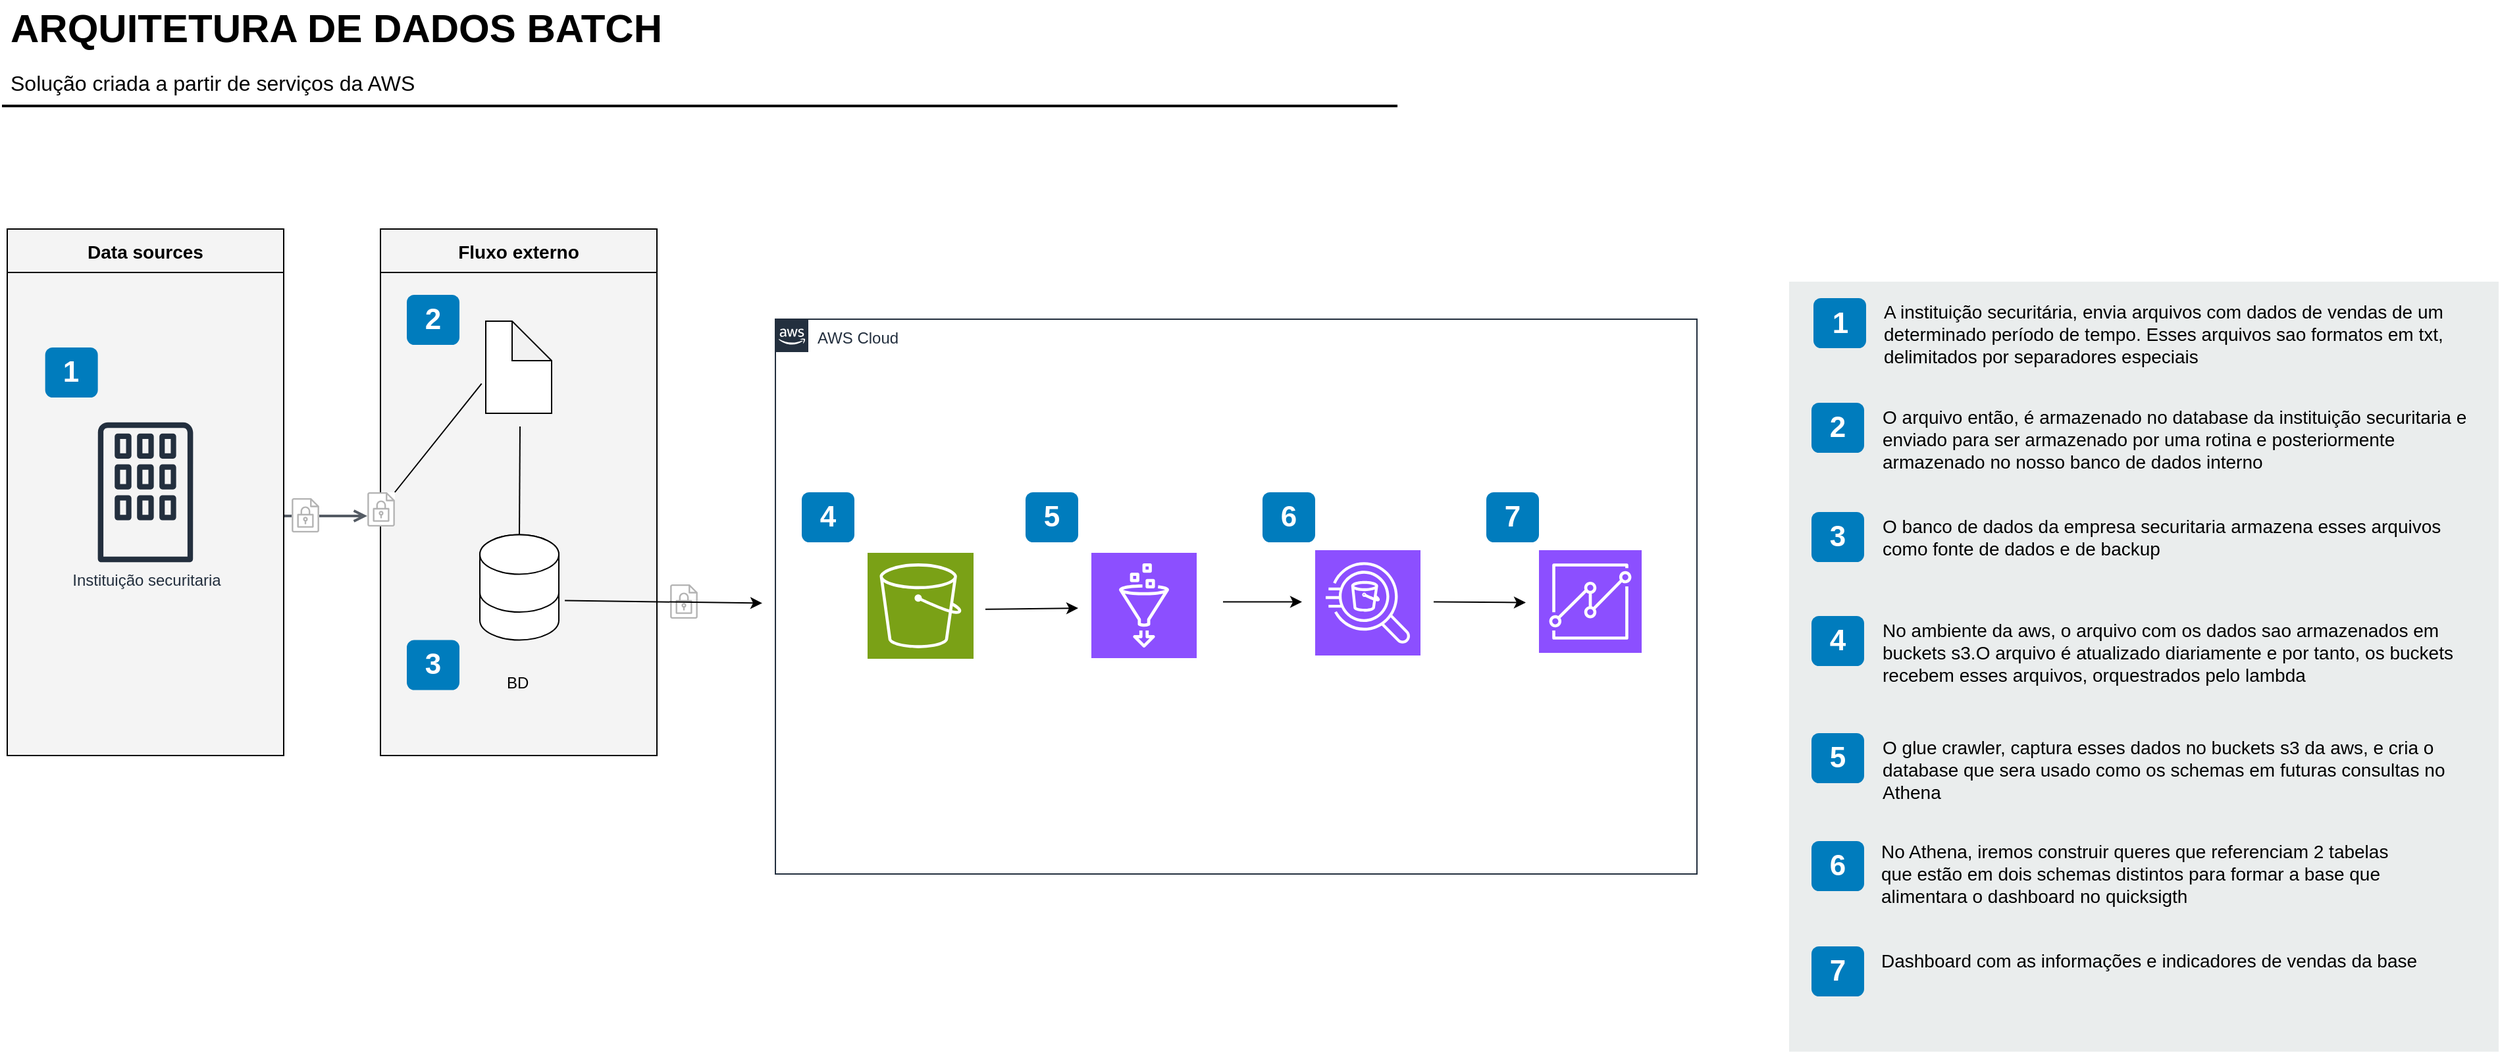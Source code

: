 <mxfile version="24.8.4">
  <diagram id="Ht1M8jgEwFfnCIfOTk4-" name="Page-1">
    <mxGraphModel dx="1706" dy="794" grid="1" gridSize="10" guides="1" tooltips="1" connect="1" arrows="1" fold="1" page="1" pageScale="1" pageWidth="827" pageHeight="1169" math="0" shadow="0">
      <root>
        <mxCell id="0" />
        <mxCell id="1" parent="0" />
        <mxCell id="jZVaUwOg5UY3L9NAnvdq-71" value="AWS Cloud" style="points=[[0,0],[0.25,0],[0.5,0],[0.75,0],[1,0],[1,0.25],[1,0.5],[1,0.75],[1,1],[0.75,1],[0.5,1],[0.25,1],[0,1],[0,0.75],[0,0.5],[0,0.25]];outlineConnect=0;gradientColor=none;html=1;whiteSpace=wrap;fontSize=12;fontStyle=0;shape=mxgraph.aws4.group;grIcon=mxgraph.aws4.group_aws_cloud_alt;strokeColor=#232F3E;fillColor=none;verticalAlign=top;align=left;spacingLeft=30;fontColor=#232F3E;dashed=0;labelBackgroundColor=none;container=1;pointerEvents=0;collapsible=0;recursiveResize=0;" parent="1" vertex="1">
          <mxGeometry x="620" y="268.5" width="700" height="421.5" as="geometry" />
        </mxCell>
        <mxCell id="0jcZSLdH4IxmgEuYCZ73-17" value="" style="sketch=0;points=[[0,0,0],[0.25,0,0],[0.5,0,0],[0.75,0,0],[1,0,0],[0,1,0],[0.25,1,0],[0.5,1,0],[0.75,1,0],[1,1,0],[0,0.25,0],[0,0.5,0],[0,0.75,0],[1,0.25,0],[1,0.5,0],[1,0.75,0]];outlineConnect=0;fontColor=#232F3E;fillColor=#8C4FFF;strokeColor=#ffffff;dashed=0;verticalLabelPosition=bottom;verticalAlign=top;align=center;html=1;fontSize=12;fontStyle=0;aspect=fixed;shape=mxgraph.aws4.resourceIcon;resIcon=mxgraph.aws4.glue;" vertex="1" parent="jZVaUwOg5UY3L9NAnvdq-71">
          <mxGeometry x="240" y="177.5" width="80" height="80" as="geometry" />
        </mxCell>
        <mxCell id="0jcZSLdH4IxmgEuYCZ73-18" value="" style="sketch=0;points=[[0,0,0],[0.25,0,0],[0.5,0,0],[0.75,0,0],[1,0,0],[0,1,0],[0.25,1,0],[0.5,1,0],[0.75,1,0],[1,1,0],[0,0.25,0],[0,0.5,0],[0,0.75,0],[1,0.25,0],[1,0.5,0],[1,0.75,0]];outlineConnect=0;fontColor=#232F3E;fillColor=#7AA116;strokeColor=#ffffff;dashed=0;verticalLabelPosition=bottom;verticalAlign=top;align=center;html=1;fontSize=12;fontStyle=0;aspect=fixed;shape=mxgraph.aws4.resourceIcon;resIcon=mxgraph.aws4.s3;" vertex="1" parent="jZVaUwOg5UY3L9NAnvdq-71">
          <mxGeometry x="70" y="177.5" width="80.5" height="80.5" as="geometry" />
        </mxCell>
        <mxCell id="0jcZSLdH4IxmgEuYCZ73-22" value="4" style="rounded=1;whiteSpace=wrap;html=1;fillColor=#007CBD;strokeColor=none;fontColor=#FFFFFF;fontStyle=1;fontSize=22;labelBackgroundColor=none;" vertex="1" parent="jZVaUwOg5UY3L9NAnvdq-71">
          <mxGeometry x="20" y="131.5" width="40" height="38" as="geometry" />
        </mxCell>
        <mxCell id="0jcZSLdH4IxmgEuYCZ73-23" value="5" style="rounded=1;whiteSpace=wrap;html=1;fillColor=#007CBD;strokeColor=none;fontColor=#FFFFFF;fontStyle=1;fontSize=22;labelBackgroundColor=none;" vertex="1" parent="jZVaUwOg5UY3L9NAnvdq-71">
          <mxGeometry x="190" y="131.5" width="40" height="38" as="geometry" />
        </mxCell>
        <mxCell id="0jcZSLdH4IxmgEuYCZ73-24" value="" style="endArrow=classic;html=1;rounded=0;" edge="1" parent="jZVaUwOg5UY3L9NAnvdq-71">
          <mxGeometry width="50" height="50" relative="1" as="geometry">
            <mxPoint x="159.5" y="220.41" as="sourcePoint" />
            <mxPoint x="230" y="219.5" as="targetPoint" />
            <Array as="points" />
          </mxGeometry>
        </mxCell>
        <mxCell id="0jcZSLdH4IxmgEuYCZ73-25" value="" style="sketch=0;points=[[0,0,0],[0.25,0,0],[0.5,0,0],[0.75,0,0],[1,0,0],[0,1,0],[0.25,1,0],[0.5,1,0],[0.75,1,0],[1,1,0],[0,0.25,0],[0,0.5,0],[0,0.75,0],[1,0.25,0],[1,0.5,0],[1,0.75,0]];outlineConnect=0;fontColor=#232F3E;fillColor=#8C4FFF;strokeColor=#ffffff;dashed=0;verticalLabelPosition=bottom;verticalAlign=top;align=center;html=1;fontSize=12;fontStyle=0;aspect=fixed;shape=mxgraph.aws4.resourceIcon;resIcon=mxgraph.aws4.athena;" vertex="1" parent="jZVaUwOg5UY3L9NAnvdq-71">
          <mxGeometry x="410" y="175.5" width="80" height="80" as="geometry" />
        </mxCell>
        <mxCell id="0jcZSLdH4IxmgEuYCZ73-26" value="6" style="rounded=1;whiteSpace=wrap;html=1;fillColor=#007CBD;strokeColor=none;fontColor=#FFFFFF;fontStyle=1;fontSize=22;labelBackgroundColor=none;" vertex="1" parent="jZVaUwOg5UY3L9NAnvdq-71">
          <mxGeometry x="370" y="131.5" width="40" height="38" as="geometry" />
        </mxCell>
        <mxCell id="0jcZSLdH4IxmgEuYCZ73-30" value="" style="endArrow=classic;html=1;rounded=0;" edge="1" parent="jZVaUwOg5UY3L9NAnvdq-71">
          <mxGeometry width="50" height="50" relative="1" as="geometry">
            <mxPoint x="340" y="214.79" as="sourcePoint" />
            <mxPoint x="400" y="214.79" as="targetPoint" />
            <Array as="points">
              <mxPoint x="360" y="214.79" />
            </Array>
          </mxGeometry>
        </mxCell>
        <mxCell id="0jcZSLdH4IxmgEuYCZ73-31" value="" style="sketch=0;points=[[0,0,0],[0.25,0,0],[0.5,0,0],[0.75,0,0],[1,0,0],[0,1,0],[0.25,1,0],[0.5,1,0],[0.75,1,0],[1,1,0],[0,0.25,0],[0,0.5,0],[0,0.75,0],[1,0.25,0],[1,0.5,0],[1,0.75,0]];outlineConnect=0;fontColor=#232F3E;fillColor=#8C4FFF;strokeColor=#ffffff;dashed=0;verticalLabelPosition=bottom;verticalAlign=top;align=center;html=1;fontSize=12;fontStyle=0;aspect=fixed;shape=mxgraph.aws4.resourceIcon;resIcon=mxgraph.aws4.quicksight;" vertex="1" parent="jZVaUwOg5UY3L9NAnvdq-71">
          <mxGeometry x="580" y="175.5" width="78" height="78" as="geometry" />
        </mxCell>
        <mxCell id="0jcZSLdH4IxmgEuYCZ73-32" value="" style="endArrow=classic;html=1;rounded=0;entryX=0;entryY=0.5;entryDx=0;entryDy=0;entryPerimeter=0;" edge="1" parent="jZVaUwOg5UY3L9NAnvdq-71">
          <mxGeometry width="50" height="50" relative="1" as="geometry">
            <mxPoint x="500" y="214.79" as="sourcePoint" />
            <mxPoint x="570" y="215.29" as="targetPoint" />
            <Array as="points" />
          </mxGeometry>
        </mxCell>
        <mxCell id="0jcZSLdH4IxmgEuYCZ73-33" value="7" style="rounded=1;whiteSpace=wrap;html=1;fillColor=#007CBD;strokeColor=none;fontColor=#FFFFFF;fontStyle=1;fontSize=22;labelBackgroundColor=none;" vertex="1" parent="jZVaUwOg5UY3L9NAnvdq-71">
          <mxGeometry x="540" y="131.5" width="40" height="38" as="geometry" />
        </mxCell>
        <mxCell id="jZVaUwOg5UY3L9NAnvdq-110" style="edgeStyle=elbowEdgeStyle;rounded=0;orthogonalLoop=1;jettySize=auto;html=1;endArrow=open;endFill=0;strokeColor=#545B64;strokeWidth=2;fontSize=14;" parent="1" edge="1">
          <mxGeometry relative="1" as="geometry">
            <mxPoint x="240" y="418" as="sourcePoint" />
            <mxPoint x="310" y="418" as="targetPoint" />
          </mxGeometry>
        </mxCell>
        <mxCell id="-QjtrjUzRDEMRZ5MF8oH-46" value="" style="rounded=0;whiteSpace=wrap;html=1;fillColor=#EAEDED;fontSize=22;fontColor=#FFFFFF;strokeColor=none;labelBackgroundColor=none;" parent="1" vertex="1">
          <mxGeometry x="1390" y="240" width="539" height="585" as="geometry" />
        </mxCell>
        <mxCell id="-QjtrjUzRDEMRZ5MF8oH-36" value="1" style="rounded=1;whiteSpace=wrap;html=1;fillColor=#007CBD;strokeColor=none;fontColor=#FFFFFF;fontStyle=1;fontSize=22;labelBackgroundColor=none;" parent="1" vertex="1">
          <mxGeometry x="1408.5" y="252.5" width="40" height="38" as="geometry" />
        </mxCell>
        <mxCell id="-QjtrjUzRDEMRZ5MF8oH-37" value="2" style="rounded=1;whiteSpace=wrap;html=1;fillColor=#007CBD;strokeColor=none;fontColor=#FFFFFF;fontStyle=1;fontSize=22;labelBackgroundColor=none;" parent="1" vertex="1">
          <mxGeometry x="1407" y="332" width="40" height="38" as="geometry" />
        </mxCell>
        <mxCell id="-QjtrjUzRDEMRZ5MF8oH-38" value="3" style="rounded=1;whiteSpace=wrap;html=1;fillColor=#007CBD;strokeColor=none;fontColor=#FFFFFF;fontStyle=1;fontSize=22;labelBackgroundColor=none;" parent="1" vertex="1">
          <mxGeometry x="1407" y="415" width="40" height="38" as="geometry" />
        </mxCell>
        <mxCell id="-QjtrjUzRDEMRZ5MF8oH-39" value="4" style="rounded=1;whiteSpace=wrap;html=1;fillColor=#007CBD;strokeColor=none;fontColor=#FFFFFF;fontStyle=1;fontSize=22;labelBackgroundColor=none;" parent="1" vertex="1">
          <mxGeometry x="1407" y="494" width="40" height="38" as="geometry" />
        </mxCell>
        <mxCell id="-QjtrjUzRDEMRZ5MF8oH-40" value="5" style="rounded=1;whiteSpace=wrap;html=1;fillColor=#007CBD;strokeColor=none;fontColor=#FFFFFF;fontStyle=1;fontSize=22;labelBackgroundColor=none;" parent="1" vertex="1">
          <mxGeometry x="1407" y="583" width="40" height="38" as="geometry" />
        </mxCell>
        <mxCell id="-QjtrjUzRDEMRZ5MF8oH-41" value="6" style="rounded=1;whiteSpace=wrap;html=1;fillColor=#007CBD;strokeColor=none;fontColor=#FFFFFF;fontStyle=1;fontSize=22;labelBackgroundColor=none;" parent="1" vertex="1">
          <mxGeometry x="1407" y="665" width="40" height="38" as="geometry" />
        </mxCell>
        <mxCell id="-QjtrjUzRDEMRZ5MF8oH-42" value="7" style="rounded=1;whiteSpace=wrap;html=1;fillColor=#007CBD;strokeColor=none;fontColor=#FFFFFF;fontStyle=1;fontSize=22;labelBackgroundColor=none;" parent="1" vertex="1">
          <mxGeometry x="1407" y="745" width="40" height="38" as="geometry" />
        </mxCell>
        <mxCell id="-QjtrjUzRDEMRZ5MF8oH-47" value="ARQUITETURA DE DADOS BATCH" style="text;html=1;resizable=0;points=[];autosize=1;align=left;verticalAlign=top;spacingTop=-4;fontSize=30;fontStyle=1;labelBackgroundColor=none;" parent="1" vertex="1">
          <mxGeometry x="36.5" y="26.5" width="510" height="40" as="geometry" />
        </mxCell>
        <mxCell id="-QjtrjUzRDEMRZ5MF8oH-48" value="Solução criada a partir de serviços da AWS" style="text;html=1;resizable=0;points=[];autosize=1;align=left;verticalAlign=top;spacingTop=-4;fontSize=16;labelBackgroundColor=none;" parent="1" vertex="1">
          <mxGeometry x="36.5" y="76.5" width="330" height="30" as="geometry" />
        </mxCell>
        <mxCell id="SCVMTBWpLvtzJIhz15lM-1" value="" style="line;strokeWidth=2;html=1;fontSize=14;labelBackgroundColor=none;" parent="1" vertex="1">
          <mxGeometry x="32.5" y="101.5" width="1060" height="10" as="geometry" />
        </mxCell>
        <mxCell id="SCVMTBWpLvtzJIhz15lM-6" value="A instituição securitária, envia arquivos com dados de vendas de um determinado período de tempo. Esses arquivos sao formatos em txt, delimitados por separadores especiais" style="text;html=1;align=left;verticalAlign=top;spacingTop=-4;fontSize=14;labelBackgroundColor=none;whiteSpace=wrap;" parent="1" vertex="1">
          <mxGeometry x="1460" y="252" width="449" height="118" as="geometry" />
        </mxCell>
        <mxCell id="SCVMTBWpLvtzJIhz15lM-7" value="&lt;span&gt;O arquivo então, é armazenado no database da instituição&amp;nbsp;&lt;/span&gt;securitaria e enviado para ser armazenado por uma rotina e posteriormente armazenado no nosso banco de dados interno" style="text;html=1;align=left;verticalAlign=top;spacingTop=-4;fontSize=14;labelBackgroundColor=none;whiteSpace=wrap;" parent="1" vertex="1">
          <mxGeometry x="1459" y="332" width="450" height="115" as="geometry" />
        </mxCell>
        <mxCell id="SCVMTBWpLvtzJIhz15lM-9" value="O banco de dados da empresa securitaria armazena esses arquivos como fonte de dados e de backup" style="text;html=1;align=left;verticalAlign=top;spacingTop=-4;fontSize=14;labelBackgroundColor=none;whiteSpace=wrap;" parent="1" vertex="1">
          <mxGeometry x="1459" y="415" width="450" height="117" as="geometry" />
        </mxCell>
        <mxCell id="SCVMTBWpLvtzJIhz15lM-10" value="&lt;span&gt;No ambiente da aws, o arquivo com os dados sao armazenados em buckets s3.O arquivo é atualizado diariamente e por&amp;nbsp;&lt;/span&gt;tanto, os buckets recebem esses arquivos, orquestrados pelo lambda&lt;br&gt;&lt;div&gt;&lt;br&gt;&lt;/div&gt;" style="text;html=1;align=left;verticalAlign=top;spacingTop=-4;fontSize=14;labelBackgroundColor=none;whiteSpace=wrap;" parent="1" vertex="1">
          <mxGeometry x="1459" y="494" width="450" height="121" as="geometry" />
        </mxCell>
        <mxCell id="SCVMTBWpLvtzJIhz15lM-11" value="O glue crawler, captura esses dados no buckets s3 da aws, e cria o database que sera usado como os schemas em futuras consultas no Athena&amp;nbsp;" style="text;html=1;align=left;verticalAlign=top;spacingTop=-4;fontSize=14;labelBackgroundColor=none;whiteSpace=wrap;" parent="1" vertex="1">
          <mxGeometry x="1459" y="583" width="449" height="114" as="geometry" />
        </mxCell>
        <mxCell id="SCVMTBWpLvtzJIhz15lM-12" value="&lt;span&gt;No Athena, iremos construir queres que referenciam 2 tabelas que&amp;nbsp;&lt;/span&gt;estão em dois schemas distintos para formar a base que alimentara o dashboard no quicksigth" style="text;html=1;align=left;verticalAlign=top;spacingTop=-4;fontSize=14;labelBackgroundColor=none;whiteSpace=wrap;" parent="1" vertex="1">
          <mxGeometry x="1458" y="662" width="450" height="118" as="geometry" />
        </mxCell>
        <mxCell id="SCVMTBWpLvtzJIhz15lM-13" value="&lt;span&gt;Dashboard com as informações e indicadores de vendas da base&lt;/span&gt;" style="text;html=1;align=left;verticalAlign=top;spacingTop=-4;fontSize=14;labelBackgroundColor=none;whiteSpace=wrap;" parent="1" vertex="1">
          <mxGeometry x="1458" y="745" width="449" height="55" as="geometry" />
        </mxCell>
        <mxCell id="jZVaUwOg5UY3L9NAnvdq-59" value="Data sources" style="swimlane;fontSize=14;align=center;swimlaneFillColor=#f4f4f4;fillColor=#f4f4f4;startSize=33;container=1;pointerEvents=0;collapsible=0;recursiveResize=0;" parent="1" vertex="1">
          <mxGeometry x="36.5" y="200" width="210" height="400" as="geometry" />
        </mxCell>
        <mxCell id="jZVaUwOg5UY3L9NAnvdq-61" value="Instituição securitaria&lt;div&gt;&lt;br&gt;&lt;/div&gt;" style="outlineConnect=0;fontColor=#232F3E;gradientColor=none;fillColor=#232F3E;strokeColor=none;dashed=0;verticalLabelPosition=bottom;verticalAlign=top;align=center;html=1;fontSize=12;fontStyle=0;aspect=fixed;pointerEvents=1;shape=mxgraph.aws4.corporate_data_center;labelBackgroundColor=none;" parent="jZVaUwOg5UY3L9NAnvdq-59" vertex="1">
          <mxGeometry x="68.82" y="146.75" width="72.36" height="106.5" as="geometry" />
        </mxCell>
        <mxCell id="0jcZSLdH4IxmgEuYCZ73-19" value="1" style="rounded=1;whiteSpace=wrap;html=1;fillColor=#007CBD;strokeColor=none;fontColor=#FFFFFF;fontStyle=1;fontSize=22;labelBackgroundColor=none;" vertex="1" parent="jZVaUwOg5UY3L9NAnvdq-59">
          <mxGeometry x="28.82" y="90" width="40" height="38" as="geometry" />
        </mxCell>
        <mxCell id="jZVaUwOg5UY3L9NAnvdq-173" value="" style="group" parent="1" vertex="1" connectable="0">
          <mxGeometry x="252.5" y="404.5" width="21" height="26" as="geometry" />
        </mxCell>
        <mxCell id="jZVaUwOg5UY3L9NAnvdq-174" value="" style="rounded=0;whiteSpace=wrap;html=1;labelBackgroundColor=#ffffff;fontSize=14;align=center;strokeColor=none;" parent="jZVaUwOg5UY3L9NAnvdq-173" vertex="1">
          <mxGeometry width="21" height="26" as="geometry" />
        </mxCell>
        <mxCell id="jZVaUwOg5UY3L9NAnvdq-175" value="" style="outlineConnect=0;fontColor=#232F3E;gradientColor=none;fillColor=#B3B3B3;strokeColor=none;dashed=0;verticalLabelPosition=bottom;verticalAlign=top;align=center;html=1;fontSize=12;fontStyle=0;aspect=fixed;pointerEvents=1;shape=mxgraph.aws4.encrypted_data;labelBackgroundColor=#ffffff;" parent="jZVaUwOg5UY3L9NAnvdq-173" vertex="1">
          <mxGeometry width="21" height="26" as="geometry" />
        </mxCell>
        <mxCell id="jZVaUwOg5UY3L9NAnvdq-182" value="" style="group" parent="1" vertex="1" connectable="0">
          <mxGeometry x="540" y="470" width="21" height="28" as="geometry" />
        </mxCell>
        <mxCell id="jZVaUwOg5UY3L9NAnvdq-183" value="" style="rounded=0;whiteSpace=wrap;html=1;labelBackgroundColor=#ffffff;fontSize=14;align=center;strokeColor=none;" parent="jZVaUwOg5UY3L9NAnvdq-182" vertex="1">
          <mxGeometry width="21" height="28" as="geometry" />
        </mxCell>
        <mxCell id="jZVaUwOg5UY3L9NAnvdq-184" value="" style="outlineConnect=0;fontColor=#232F3E;gradientColor=none;fillColor=#B3B3B3;strokeColor=none;dashed=0;verticalLabelPosition=bottom;verticalAlign=top;align=center;html=1;fontSize=12;fontStyle=0;aspect=fixed;pointerEvents=1;shape=mxgraph.aws4.encrypted_data;labelBackgroundColor=#ffffff;" parent="jZVaUwOg5UY3L9NAnvdq-182" vertex="1">
          <mxGeometry width="21" height="26" as="geometry" />
        </mxCell>
        <mxCell id="0jcZSLdH4IxmgEuYCZ73-1" value="Fluxo externo" style="swimlane;fontSize=14;align=center;swimlaneFillColor=#f4f4f4;fillColor=#f4f4f4;startSize=33;container=1;pointerEvents=0;collapsible=0;recursiveResize=0;" vertex="1" parent="1">
          <mxGeometry x="320" y="200" width="210" height="400" as="geometry" />
        </mxCell>
        <mxCell id="0jcZSLdH4IxmgEuYCZ73-4" value="" style="shape=cylinder3;whiteSpace=wrap;html=1;boundedLbl=1;backgroundOutline=1;size=15;" vertex="1" parent="0jcZSLdH4IxmgEuYCZ73-1">
          <mxGeometry x="75.5" y="232.25" width="60" height="80" as="geometry" />
        </mxCell>
        <mxCell id="0jcZSLdH4IxmgEuYCZ73-5" value="" style="shape=cylinder3;whiteSpace=wrap;html=1;boundedLbl=1;backgroundOutline=1;size=15;" vertex="1" parent="0jcZSLdH4IxmgEuYCZ73-1">
          <mxGeometry x="75.5" y="232.25" width="60" height="58.75" as="geometry" />
        </mxCell>
        <mxCell id="0jcZSLdH4IxmgEuYCZ73-6" value="BD&amp;nbsp;" style="text;html=1;align=center;verticalAlign=middle;whiteSpace=wrap;rounded=0;" vertex="1" parent="0jcZSLdH4IxmgEuYCZ73-1">
          <mxGeometry x="75.5" y="330" width="60" height="30" as="geometry" />
        </mxCell>
        <mxCell id="0jcZSLdH4IxmgEuYCZ73-8" value="" style="shape=note;whiteSpace=wrap;html=1;backgroundOutline=1;darkOpacity=0.05;" vertex="1" parent="0jcZSLdH4IxmgEuYCZ73-1">
          <mxGeometry x="80" y="70" width="50" height="70" as="geometry" />
        </mxCell>
        <mxCell id="0jcZSLdH4IxmgEuYCZ73-14" value="" style="endArrow=none;html=1;rounded=0;exitX=0.5;exitY=0;exitDx=0;exitDy=0;exitPerimeter=0;" edge="1" parent="0jcZSLdH4IxmgEuYCZ73-1" source="0jcZSLdH4IxmgEuYCZ73-5">
          <mxGeometry width="50" height="50" relative="1" as="geometry">
            <mxPoint x="60" y="190" as="sourcePoint" />
            <mxPoint x="106" y="150" as="targetPoint" />
          </mxGeometry>
        </mxCell>
        <mxCell id="0jcZSLdH4IxmgEuYCZ73-16" value="" style="endArrow=classic;html=1;rounded=0;entryX=0;entryY=0.5;entryDx=0;entryDy=0;entryPerimeter=0;" edge="1" parent="0jcZSLdH4IxmgEuYCZ73-1">
          <mxGeometry width="50" height="50" relative="1" as="geometry">
            <mxPoint x="140" y="282.25" as="sourcePoint" />
            <mxPoint x="290" y="284.25" as="targetPoint" />
          </mxGeometry>
        </mxCell>
        <mxCell id="0jcZSLdH4IxmgEuYCZ73-20" value="2" style="rounded=1;whiteSpace=wrap;html=1;fillColor=#007CBD;strokeColor=none;fontColor=#FFFFFF;fontStyle=1;fontSize=22;labelBackgroundColor=none;" vertex="1" parent="0jcZSLdH4IxmgEuYCZ73-1">
          <mxGeometry x="20" y="50" width="40" height="38" as="geometry" />
        </mxCell>
        <mxCell id="0jcZSLdH4IxmgEuYCZ73-21" value="3" style="rounded=1;whiteSpace=wrap;html=1;fillColor=#007CBD;strokeColor=none;fontColor=#FFFFFF;fontStyle=1;fontSize=22;labelBackgroundColor=none;" vertex="1" parent="0jcZSLdH4IxmgEuYCZ73-1">
          <mxGeometry x="20" y="312.25" width="40" height="38" as="geometry" />
        </mxCell>
        <mxCell id="0jcZSLdH4IxmgEuYCZ73-11" value="" style="group" vertex="1" connectable="0" parent="1">
          <mxGeometry x="310.0" y="400" width="21" height="26" as="geometry" />
        </mxCell>
        <mxCell id="0jcZSLdH4IxmgEuYCZ73-12" value="" style="rounded=0;whiteSpace=wrap;html=1;labelBackgroundColor=#ffffff;fontSize=14;align=center;strokeColor=none;" vertex="1" parent="0jcZSLdH4IxmgEuYCZ73-11">
          <mxGeometry width="21" height="26" as="geometry" />
        </mxCell>
        <mxCell id="0jcZSLdH4IxmgEuYCZ73-13" value="" style="outlineConnect=0;fontColor=#232F3E;gradientColor=none;fillColor=#B3B3B3;strokeColor=none;dashed=0;verticalLabelPosition=bottom;verticalAlign=top;align=center;html=1;fontSize=12;fontStyle=0;aspect=fixed;pointerEvents=1;shape=mxgraph.aws4.encrypted_data;labelBackgroundColor=#ffffff;" vertex="1" parent="0jcZSLdH4IxmgEuYCZ73-11">
          <mxGeometry width="21" height="26" as="geometry" />
        </mxCell>
        <mxCell id="0jcZSLdH4IxmgEuYCZ73-10" value="" style="endArrow=none;html=1;rounded=0;entryX=-0.063;entryY=0.678;entryDx=0;entryDy=0;entryPerimeter=0;" edge="1" parent="1" source="0jcZSLdH4IxmgEuYCZ73-13" target="0jcZSLdH4IxmgEuYCZ73-8">
          <mxGeometry width="50" height="50" relative="1" as="geometry">
            <mxPoint x="340" y="390" as="sourcePoint" />
            <mxPoint x="370" y="360" as="targetPoint" />
          </mxGeometry>
        </mxCell>
      </root>
    </mxGraphModel>
  </diagram>
</mxfile>
